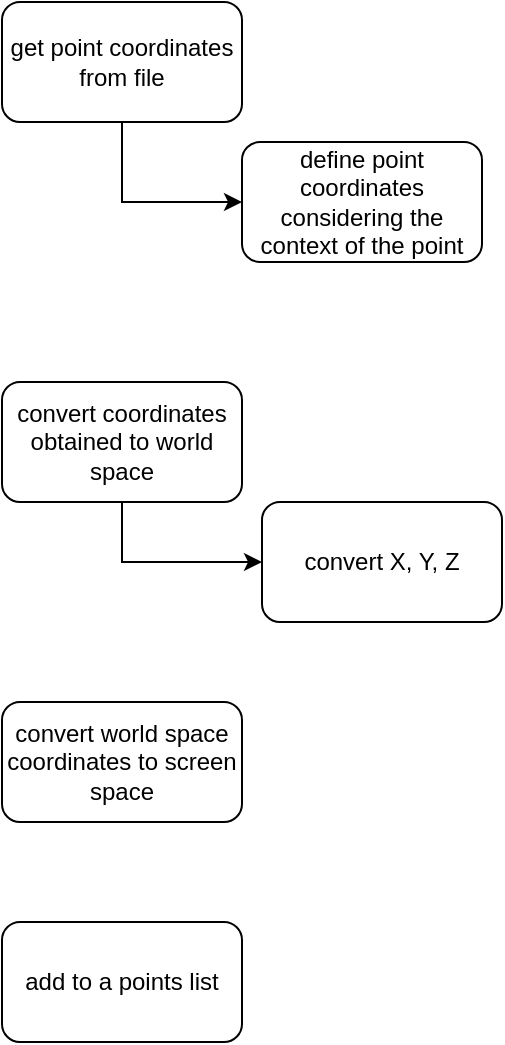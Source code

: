 <mxfile version="24.0.2" type="github" pages="4">
  <diagram name="flow" id="aBuU1QujseAlj-02DdNP">
    <mxGraphModel dx="1045" dy="588" grid="1" gridSize="10" guides="1" tooltips="1" connect="1" arrows="1" fold="1" page="1" pageScale="1" pageWidth="850" pageHeight="1100" math="0" shadow="0">
      <root>
        <mxCell id="0" />
        <mxCell id="1" parent="0" />
        <mxCell id="gJCeAVkKGIPwFDJzqXCP-9" style="edgeStyle=orthogonalEdgeStyle;rounded=0;orthogonalLoop=1;jettySize=auto;html=1;exitX=0.5;exitY=1;exitDx=0;exitDy=0;entryX=0;entryY=0.5;entryDx=0;entryDy=0;" parent="1" source="gJCeAVkKGIPwFDJzqXCP-1" target="gJCeAVkKGIPwFDJzqXCP-8" edge="1">
          <mxGeometry relative="1" as="geometry" />
        </mxCell>
        <mxCell id="gJCeAVkKGIPwFDJzqXCP-1" value="get point coordinates from file" style="rounded=1;whiteSpace=wrap;html=1;" parent="1" vertex="1">
          <mxGeometry x="240" y="130" width="120" height="60" as="geometry" />
        </mxCell>
        <mxCell id="gJCeAVkKGIPwFDJzqXCP-7" style="edgeStyle=orthogonalEdgeStyle;rounded=0;orthogonalLoop=1;jettySize=auto;html=1;exitX=0.5;exitY=1;exitDx=0;exitDy=0;" parent="1" source="gJCeAVkKGIPwFDJzqXCP-2" target="gJCeAVkKGIPwFDJzqXCP-5" edge="1">
          <mxGeometry relative="1" as="geometry" />
        </mxCell>
        <mxCell id="gJCeAVkKGIPwFDJzqXCP-2" value="convert coordinates obtained to world space" style="rounded=1;whiteSpace=wrap;html=1;" parent="1" vertex="1">
          <mxGeometry x="240" y="320" width="120" height="60" as="geometry" />
        </mxCell>
        <mxCell id="gJCeAVkKGIPwFDJzqXCP-3" value="convert world space coordinates to screen space" style="rounded=1;whiteSpace=wrap;html=1;" parent="1" vertex="1">
          <mxGeometry x="240" y="480" width="120" height="60" as="geometry" />
        </mxCell>
        <mxCell id="gJCeAVkKGIPwFDJzqXCP-4" value="add to a points list" style="rounded=1;whiteSpace=wrap;html=1;" parent="1" vertex="1">
          <mxGeometry x="240" y="590" width="120" height="60" as="geometry" />
        </mxCell>
        <mxCell id="gJCeAVkKGIPwFDJzqXCP-5" value="convert X, Y, Z" style="rounded=1;whiteSpace=wrap;html=1;" parent="1" vertex="1">
          <mxGeometry x="370" y="380" width="120" height="60" as="geometry" />
        </mxCell>
        <mxCell id="gJCeAVkKGIPwFDJzqXCP-8" value="define point coordinates considering the context of the point" style="rounded=1;whiteSpace=wrap;html=1;" parent="1" vertex="1">
          <mxGeometry x="360" y="200" width="120" height="60" as="geometry" />
        </mxCell>
      </root>
    </mxGraphModel>
  </diagram>
  <diagram id="mVYhmjhfYFTRFEVsNTue" name="data layer">
    <mxGraphModel dx="1571" dy="1506" grid="1" gridSize="10" guides="1" tooltips="1" connect="1" arrows="1" fold="1" page="1" pageScale="1" pageWidth="850" pageHeight="1100" math="0" shadow="0">
      <root>
        <mxCell id="0" />
        <mxCell id="1" parent="0" />
        <mxCell id="CJ1m6IUT6EpcXBGBDIPN-10" value="&lt;h1&gt;Points list&lt;/h1&gt;" style="text;html=1;strokeColor=none;fillColor=none;spacing=5;spacingTop=-20;whiteSpace=wrap;overflow=hidden;rounded=0;" parent="1" vertex="1">
          <mxGeometry x="-170" y="355" width="140" height="40" as="geometry" />
        </mxCell>
        <mxCell id="CJ1m6IUT6EpcXBGBDIPN-11" value="" style="strokeWidth=2;html=1;shape=mxgraph.flowchart.annotation_1;align=left;pointerEvents=1;" parent="1" vertex="1">
          <mxGeometry x="-40" y="160" width="50" height="470" as="geometry" />
        </mxCell>
        <mxCell id="Igue4oKRpSi7O5_nuHoY-1" value="t_cor" style="swimlane;fontStyle=0;childLayout=stackLayout;horizontal=1;startSize=30;horizontalStack=0;resizeParent=1;resizeParentMax=0;resizeLast=0;collapsible=1;marginBottom=0;whiteSpace=wrap;html=1;" parent="1" vertex="1">
          <mxGeometry x="820" y="-250" width="140" height="150" as="geometry" />
        </mxCell>
        <mxCell id="Igue4oKRpSi7O5_nuHoY-2" value="float x" style="text;strokeColor=none;fillColor=none;align=left;verticalAlign=middle;spacingLeft=4;spacingRight=4;overflow=hidden;points=[[0,0.5],[1,0.5]];portConstraint=eastwest;rotatable=0;whiteSpace=wrap;html=1;" parent="Igue4oKRpSi7O5_nuHoY-1" vertex="1">
          <mxGeometry y="30" width="140" height="30" as="geometry" />
        </mxCell>
        <mxCell id="Igue4oKRpSi7O5_nuHoY-3" value="float y" style="text;strokeColor=none;fillColor=none;align=left;verticalAlign=middle;spacingLeft=4;spacingRight=4;overflow=hidden;points=[[0,0.5],[1,0.5]];portConstraint=eastwest;rotatable=0;whiteSpace=wrap;html=1;" parent="Igue4oKRpSi7O5_nuHoY-1" vertex="1">
          <mxGeometry y="60" width="140" height="30" as="geometry" />
        </mxCell>
        <mxCell id="Igue4oKRpSi7O5_nuHoY-4" value="float z" style="text;strokeColor=none;fillColor=none;align=left;verticalAlign=middle;spacingLeft=4;spacingRight=4;overflow=hidden;points=[[0,0.5],[1,0.5]];portConstraint=eastwest;rotatable=0;whiteSpace=wrap;html=1;" parent="Igue4oKRpSi7O5_nuHoY-1" vertex="1">
          <mxGeometry y="90" width="140" height="30" as="geometry" />
        </mxCell>
        <mxCell id="r3WPWYsjRkOsMnlkao9u-1" value="int id" style="text;strokeColor=none;fillColor=none;align=left;verticalAlign=middle;spacingLeft=4;spacingRight=4;overflow=hidden;points=[[0,0.5],[1,0.5]];portConstraint=eastwest;rotatable=0;whiteSpace=wrap;html=1;" vertex="1" parent="Igue4oKRpSi7O5_nuHoY-1">
          <mxGeometry y="120" width="140" height="30" as="geometry" />
        </mxCell>
        <mxCell id="eB11fWtXM781tJoJPI_v-1" value="t_face" style="swimlane;fontStyle=0;childLayout=stackLayout;horizontal=1;startSize=30;horizontalStack=0;resizeParent=1;resizeParentMax=0;resizeLast=0;collapsible=1;marginBottom=0;whiteSpace=wrap;html=1;" parent="1" vertex="1">
          <mxGeometry x="490" y="-110" width="240" height="170" as="geometry" />
        </mxCell>
        <mxCell id="eB11fWtXM781tJoJPI_v-4" value="The order of the lines is position 0 to 2, use the order in the list to define how to draw the lines.&lt;br&gt;every world_triangle must have just 3 w_coor." style="text;strokeColor=none;fillColor=none;align=left;verticalAlign=middle;spacingLeft=4;spacingRight=4;overflow=hidden;points=[[0,0.5],[1,0.5]];portConstraint=eastwest;rotatable=0;whiteSpace=wrap;html=1;" parent="eB11fWtXM781tJoJPI_v-1" vertex="1">
          <mxGeometry y="30" width="240" height="80" as="geometry" />
        </mxCell>
        <mxCell id="r3WPWYsjRkOsMnlkao9u-2" value="t_cor *points" style="text;strokeColor=none;fillColor=none;align=left;verticalAlign=middle;spacingLeft=4;spacingRight=4;overflow=hidden;points=[[0,0.5],[1,0.5]];portConstraint=eastwest;rotatable=0;whiteSpace=wrap;html=1;" vertex="1" parent="eB11fWtXM781tJoJPI_v-1">
          <mxGeometry y="110" width="240" height="30" as="geometry" />
        </mxCell>
        <mxCell id="eB11fWtXM781tJoJPI_v-2" value="int id" style="text;strokeColor=none;fillColor=none;align=left;verticalAlign=middle;spacingLeft=4;spacingRight=4;overflow=hidden;points=[[0,0.5],[1,0.5]];portConstraint=eastwest;rotatable=0;whiteSpace=wrap;html=1;" parent="eB11fWtXM781tJoJPI_v-1" vertex="1">
          <mxGeometry y="140" width="240" height="30" as="geometry" />
        </mxCell>
        <mxCell id="r3WPWYsjRkOsMnlkao9u-3" value="t_p_data" style="swimlane;fontStyle=0;childLayout=stackLayout;horizontal=1;startSize=30;horizontalStack=0;resizeParent=1;resizeParentMax=0;resizeLast=0;collapsible=1;marginBottom=0;whiteSpace=wrap;html=1;" vertex="1" parent="1">
          <mxGeometry x="490" y="355" width="190" height="210" as="geometry" />
        </mxCell>
        <mxCell id="r3WPWYsjRkOsMnlkao9u-4" value="calculates used to project the models" style="text;strokeColor=none;fillColor=none;align=left;verticalAlign=middle;spacingLeft=4;spacingRight=4;overflow=hidden;points=[[0,0.5],[1,0.5]];portConstraint=eastwest;rotatable=0;whiteSpace=wrap;html=1;" vertex="1" parent="r3WPWYsjRkOsMnlkao9u-3">
          <mxGeometry y="30" width="190" height="30" as="geometry" />
        </mxCell>
        <mxCell id="r3WPWYsjRkOsMnlkao9u-5" value="float f_near" style="text;strokeColor=none;fillColor=none;align=left;verticalAlign=middle;spacingLeft=4;spacingRight=4;overflow=hidden;points=[[0,0.5],[1,0.5]];portConstraint=eastwest;rotatable=0;whiteSpace=wrap;html=1;" vertex="1" parent="r3WPWYsjRkOsMnlkao9u-3">
          <mxGeometry y="60" width="190" height="30" as="geometry" />
        </mxCell>
        <mxCell id="r3WPWYsjRkOsMnlkao9u-6" value="float f_far" style="text;strokeColor=none;fillColor=none;align=left;verticalAlign=middle;spacingLeft=4;spacingRight=4;overflow=hidden;points=[[0,0.5],[1,0.5]];portConstraint=eastwest;rotatable=0;whiteSpace=wrap;html=1;" vertex="1" parent="r3WPWYsjRkOsMnlkao9u-3">
          <mxGeometry y="90" width="190" height="30" as="geometry" />
        </mxCell>
        <mxCell id="r3WPWYsjRkOsMnlkao9u-8" value="float f_fov" style="text;strokeColor=none;fillColor=none;align=left;verticalAlign=middle;spacingLeft=4;spacingRight=4;overflow=hidden;points=[[0,0.5],[1,0.5]];portConstraint=eastwest;rotatable=0;whiteSpace=wrap;html=1;" vertex="1" parent="r3WPWYsjRkOsMnlkao9u-3">
          <mxGeometry y="120" width="190" height="30" as="geometry" />
        </mxCell>
        <mxCell id="r3WPWYsjRkOsMnlkao9u-7" value="float f_asp_rad" style="text;strokeColor=none;fillColor=none;align=left;verticalAlign=middle;spacingLeft=4;spacingRight=4;overflow=hidden;points=[[0,0.5],[1,0.5]];portConstraint=eastwest;rotatable=0;whiteSpace=wrap;html=1;" vertex="1" parent="r3WPWYsjRkOsMnlkao9u-3">
          <mxGeometry y="150" width="190" height="30" as="geometry" />
        </mxCell>
        <mxCell id="r3WPWYsjRkOsMnlkao9u-9" value="float f_fov_rad" style="text;strokeColor=none;fillColor=none;align=left;verticalAlign=middle;spacingLeft=4;spacingRight=4;overflow=hidden;points=[[0,0.5],[1,0.5]];portConstraint=eastwest;rotatable=0;whiteSpace=wrap;html=1;" vertex="1" parent="r3WPWYsjRkOsMnlkao9u-3">
          <mxGeometry y="180" width="190" height="30" as="geometry" />
        </mxCell>
        <mxCell id="r3WPWYsjRkOsMnlkao9u-10" value="t_img" style="swimlane;fontStyle=0;childLayout=stackLayout;horizontal=1;startSize=30;horizontalStack=0;resizeParent=1;resizeParentMax=0;resizeLast=0;collapsible=1;marginBottom=0;whiteSpace=wrap;html=1;" vertex="1" parent="1">
          <mxGeometry x="690" y="120" width="140" height="180" as="geometry" />
        </mxCell>
        <mxCell id="r3WPWYsjRkOsMnlkao9u-11" value="void *img" style="text;strokeColor=none;fillColor=none;align=left;verticalAlign=middle;spacingLeft=4;spacingRight=4;overflow=hidden;points=[[0,0.5],[1,0.5]];portConstraint=eastwest;rotatable=0;whiteSpace=wrap;html=1;" vertex="1" parent="r3WPWYsjRkOsMnlkao9u-10">
          <mxGeometry y="30" width="140" height="30" as="geometry" />
        </mxCell>
        <mxCell id="r3WPWYsjRkOsMnlkao9u-12" value="char *addr" style="text;strokeColor=none;fillColor=none;align=left;verticalAlign=middle;spacingLeft=4;spacingRight=4;overflow=hidden;points=[[0,0.5],[1,0.5]];portConstraint=eastwest;rotatable=0;whiteSpace=wrap;html=1;" vertex="1" parent="r3WPWYsjRkOsMnlkao9u-10">
          <mxGeometry y="60" width="140" height="30" as="geometry" />
        </mxCell>
        <mxCell id="r3WPWYsjRkOsMnlkao9u-13" value="int bpp" style="text;strokeColor=none;fillColor=none;align=left;verticalAlign=middle;spacingLeft=4;spacingRight=4;overflow=hidden;points=[[0,0.5],[1,0.5]];portConstraint=eastwest;rotatable=0;whiteSpace=wrap;html=1;" vertex="1" parent="r3WPWYsjRkOsMnlkao9u-10">
          <mxGeometry y="90" width="140" height="30" as="geometry" />
        </mxCell>
        <mxCell id="r3WPWYsjRkOsMnlkao9u-14" value="int size_line" style="text;strokeColor=none;fillColor=none;align=left;verticalAlign=middle;spacingLeft=4;spacingRight=4;overflow=hidden;points=[[0,0.5],[1,0.5]];portConstraint=eastwest;rotatable=0;whiteSpace=wrap;html=1;" vertex="1" parent="r3WPWYsjRkOsMnlkao9u-10">
          <mxGeometry y="120" width="140" height="30" as="geometry" />
        </mxCell>
        <mxCell id="r3WPWYsjRkOsMnlkao9u-15" value="int endian" style="text;strokeColor=none;fillColor=none;align=left;verticalAlign=middle;spacingLeft=4;spacingRight=4;overflow=hidden;points=[[0,0.5],[1,0.5]];portConstraint=eastwest;rotatable=0;whiteSpace=wrap;html=1;" vertex="1" parent="r3WPWYsjRkOsMnlkao9u-10">
          <mxGeometry y="150" width="140" height="30" as="geometry" />
        </mxCell>
        <mxCell id="r3WPWYsjRkOsMnlkao9u-18" value="t_mlx_data" style="swimlane;fontStyle=0;childLayout=stackLayout;horizontal=1;startSize=30;horizontalStack=0;resizeParent=1;resizeParentMax=0;resizeLast=0;collapsible=1;marginBottom=0;whiteSpace=wrap;html=1;" vertex="1" parent="1">
          <mxGeometry x="490" y="100" width="140" height="120" as="geometry" />
        </mxCell>
        <mxCell id="r3WPWYsjRkOsMnlkao9u-19" value="void *mlx" style="text;strokeColor=none;fillColor=none;align=left;verticalAlign=middle;spacingLeft=4;spacingRight=4;overflow=hidden;points=[[0,0.5],[1,0.5]];portConstraint=eastwest;rotatable=0;whiteSpace=wrap;html=1;" vertex="1" parent="r3WPWYsjRkOsMnlkao9u-18">
          <mxGeometry y="30" width="140" height="30" as="geometry" />
        </mxCell>
        <mxCell id="r3WPWYsjRkOsMnlkao9u-20" value="void *win" style="text;strokeColor=none;fillColor=none;align=left;verticalAlign=middle;spacingLeft=4;spacingRight=4;overflow=hidden;points=[[0,0.5],[1,0.5]];portConstraint=eastwest;rotatable=0;whiteSpace=wrap;html=1;" vertex="1" parent="r3WPWYsjRkOsMnlkao9u-18">
          <mxGeometry y="60" width="140" height="30" as="geometry" />
        </mxCell>
        <mxCell id="r3WPWYsjRkOsMnlkao9u-21" value="t_img *img" style="text;strokeColor=none;fillColor=none;align=left;verticalAlign=middle;spacingLeft=4;spacingRight=4;overflow=hidden;points=[[0,0.5],[1,0.5]];portConstraint=eastwest;rotatable=0;whiteSpace=wrap;html=1;" vertex="1" parent="r3WPWYsjRkOsMnlkao9u-18">
          <mxGeometry y="90" width="140" height="30" as="geometry" />
        </mxCell>
        <mxCell id="r3WPWYsjRkOsMnlkao9u-22" value="t_state" style="swimlane;fontStyle=0;childLayout=stackLayout;horizontal=1;startSize=30;horizontalStack=0;resizeParent=1;resizeParentMax=0;resizeLast=0;collapsible=1;marginBottom=0;whiteSpace=wrap;html=1;" vertex="1" parent="1">
          <mxGeometry x="90" y="315" width="230" height="120" as="geometry" />
        </mxCell>
        <mxCell id="r3WPWYsjRkOsMnlkao9u-23" value="t_mlx_data mlx_data" style="text;strokeColor=none;fillColor=none;align=left;verticalAlign=middle;spacingLeft=4;spacingRight=4;overflow=hidden;points=[[0,0.5],[1,0.5]];portConstraint=eastwest;rotatable=0;whiteSpace=wrap;html=1;" vertex="1" parent="r3WPWYsjRkOsMnlkao9u-22">
          <mxGeometry y="30" width="230" height="30" as="geometry" />
        </mxCell>
        <mxCell id="r3WPWYsjRkOsMnlkao9u-24" value="Item 2" style="text;strokeColor=none;fillColor=none;align=left;verticalAlign=middle;spacingLeft=4;spacingRight=4;overflow=hidden;points=[[0,0.5],[1,0.5]];portConstraint=eastwest;rotatable=0;whiteSpace=wrap;html=1;" vertex="1" parent="r3WPWYsjRkOsMnlkao9u-22">
          <mxGeometry y="60" width="230" height="30" as="geometry" />
        </mxCell>
        <mxCell id="r3WPWYsjRkOsMnlkao9u-25" value="Item 3" style="text;strokeColor=none;fillColor=none;align=left;verticalAlign=middle;spacingLeft=4;spacingRight=4;overflow=hidden;points=[[0,0.5],[1,0.5]];portConstraint=eastwest;rotatable=0;whiteSpace=wrap;html=1;" vertex="1" parent="r3WPWYsjRkOsMnlkao9u-22">
          <mxGeometry y="90" width="230" height="30" as="geometry" />
        </mxCell>
        <mxCell id="r3WPWYsjRkOsMnlkao9u-27" style="edgeStyle=orthogonalEdgeStyle;rounded=0;orthogonalLoop=1;jettySize=auto;html=1;exitX=1;exitY=0.5;exitDx=0;exitDy=0;entryX=0;entryY=0.5;entryDx=0;entryDy=0;" edge="1" parent="1" source="r3WPWYsjRkOsMnlkao9u-20" target="r3WPWYsjRkOsMnlkao9u-10">
          <mxGeometry relative="1" as="geometry" />
        </mxCell>
        <mxCell id="r3WPWYsjRkOsMnlkao9u-29" style="edgeStyle=orthogonalEdgeStyle;rounded=0;orthogonalLoop=1;jettySize=auto;html=1;exitX=1;exitY=0.5;exitDx=0;exitDy=0;entryX=0;entryY=0.5;entryDx=0;entryDy=0;" edge="1" parent="1" source="eB11fWtXM781tJoJPI_v-4" target="Igue4oKRpSi7O5_nuHoY-4">
          <mxGeometry relative="1" as="geometry" />
        </mxCell>
        <mxCell id="r3WPWYsjRkOsMnlkao9u-57" value="m_rot - X" style="shape=table;startSize=30;container=1;collapsible=0;childLayout=tableLayout;fixedRows=1;rowLines=0;fontStyle=0;strokeColor=default;fontSize=16;" vertex="1" parent="1">
          <mxGeometry x="451" y="610" width="180" height="210" as="geometry" />
        </mxCell>
        <mxCell id="r3WPWYsjRkOsMnlkao9u-58" value="" style="shape=tableRow;horizontal=0;startSize=0;swimlaneHead=0;swimlaneBody=0;top=0;left=0;bottom=0;right=0;collapsible=0;dropTarget=0;fillColor=none;points=[[0,0.5],[1,0.5]];portConstraint=eastwest;strokeColor=inherit;fontSize=16;" vertex="1" parent="r3WPWYsjRkOsMnlkao9u-57">
          <mxGeometry y="30" width="180" height="30" as="geometry" />
        </mxCell>
        <mxCell id="r3WPWYsjRkOsMnlkao9u-59" value="0" style="shape=partialRectangle;html=1;whiteSpace=wrap;connectable=0;fillColor=none;top=0;left=0;bottom=0;right=0;overflow=hidden;pointerEvents=1;strokeColor=inherit;fontSize=16;" vertex="1" parent="r3WPWYsjRkOsMnlkao9u-58">
          <mxGeometry width="40" height="30" as="geometry">
            <mxRectangle width="40" height="30" as="alternateBounds" />
          </mxGeometry>
        </mxCell>
        <mxCell id="r3WPWYsjRkOsMnlkao9u-60" value="1" style="shape=partialRectangle;html=1;whiteSpace=wrap;connectable=0;fillColor=none;top=0;left=0;bottom=0;right=0;align=left;spacingLeft=6;overflow=hidden;strokeColor=inherit;fontSize=16;" vertex="1" parent="r3WPWYsjRkOsMnlkao9u-58">
          <mxGeometry x="40" width="140" height="30" as="geometry">
            <mxRectangle width="140" height="30" as="alternateBounds" />
          </mxGeometry>
        </mxCell>
        <mxCell id="r3WPWYsjRkOsMnlkao9u-61" value="" style="shape=tableRow;horizontal=0;startSize=0;swimlaneHead=0;swimlaneBody=0;top=0;left=0;bottom=0;right=0;collapsible=0;dropTarget=0;fillColor=none;points=[[0,0.5],[1,0.5]];portConstraint=eastwest;strokeColor=inherit;fontSize=16;" vertex="1" parent="r3WPWYsjRkOsMnlkao9u-57">
          <mxGeometry y="60" width="180" height="30" as="geometry" />
        </mxCell>
        <mxCell id="r3WPWYsjRkOsMnlkao9u-62" value="5" style="shape=partialRectangle;html=1;whiteSpace=wrap;connectable=0;fillColor=none;top=0;left=0;bottom=0;right=0;overflow=hidden;strokeColor=inherit;fontSize=16;" vertex="1" parent="r3WPWYsjRkOsMnlkao9u-61">
          <mxGeometry width="40" height="30" as="geometry">
            <mxRectangle width="40" height="30" as="alternateBounds" />
          </mxGeometry>
        </mxCell>
        <mxCell id="r3WPWYsjRkOsMnlkao9u-63" value="cosf(x_angle)" style="shape=partialRectangle;html=1;whiteSpace=wrap;connectable=0;fillColor=none;top=0;left=0;bottom=0;right=0;align=left;spacingLeft=6;overflow=hidden;strokeColor=inherit;fontSize=16;" vertex="1" parent="r3WPWYsjRkOsMnlkao9u-61">
          <mxGeometry x="40" width="140" height="30" as="geometry">
            <mxRectangle width="140" height="30" as="alternateBounds" />
          </mxGeometry>
        </mxCell>
        <mxCell id="r3WPWYsjRkOsMnlkao9u-64" value="" style="shape=tableRow;horizontal=0;startSize=0;swimlaneHead=0;swimlaneBody=0;top=0;left=0;bottom=0;right=0;collapsible=0;dropTarget=0;fillColor=none;points=[[0,0.5],[1,0.5]];portConstraint=eastwest;strokeColor=inherit;fontSize=16;" vertex="1" parent="r3WPWYsjRkOsMnlkao9u-57">
          <mxGeometry y="90" width="180" height="30" as="geometry" />
        </mxCell>
        <mxCell id="r3WPWYsjRkOsMnlkao9u-65" value="6" style="shape=partialRectangle;html=1;whiteSpace=wrap;connectable=0;fillColor=none;top=0;left=0;bottom=0;right=0;overflow=hidden;strokeColor=inherit;fontSize=16;" vertex="1" parent="r3WPWYsjRkOsMnlkao9u-64">
          <mxGeometry width="40" height="30" as="geometry">
            <mxRectangle width="40" height="30" as="alternateBounds" />
          </mxGeometry>
        </mxCell>
        <mxCell id="r3WPWYsjRkOsMnlkao9u-66" value="sinf(x_angle)" style="shape=partialRectangle;html=1;whiteSpace=wrap;connectable=0;fillColor=none;top=0;left=0;bottom=0;right=0;align=left;spacingLeft=6;overflow=hidden;strokeColor=inherit;fontSize=16;" vertex="1" parent="r3WPWYsjRkOsMnlkao9u-64">
          <mxGeometry x="40" width="140" height="30" as="geometry">
            <mxRectangle width="140" height="30" as="alternateBounds" />
          </mxGeometry>
        </mxCell>
        <mxCell id="r3WPWYsjRkOsMnlkao9u-70" value="" style="shape=tableRow;horizontal=0;startSize=0;swimlaneHead=0;swimlaneBody=0;top=0;left=0;bottom=0;right=0;collapsible=0;dropTarget=0;fillColor=none;points=[[0,0.5],[1,0.5]];portConstraint=eastwest;strokeColor=inherit;fontSize=16;" vertex="1" parent="r3WPWYsjRkOsMnlkao9u-57">
          <mxGeometry y="120" width="180" height="30" as="geometry" />
        </mxCell>
        <mxCell id="r3WPWYsjRkOsMnlkao9u-71" value="9" style="shape=partialRectangle;html=1;whiteSpace=wrap;connectable=0;fillColor=none;top=0;left=0;bottom=0;right=0;overflow=hidden;strokeColor=inherit;fontSize=16;" vertex="1" parent="r3WPWYsjRkOsMnlkao9u-70">
          <mxGeometry width="40" height="30" as="geometry">
            <mxRectangle width="40" height="30" as="alternateBounds" />
          </mxGeometry>
        </mxCell>
        <mxCell id="r3WPWYsjRkOsMnlkao9u-72" value="-sinf(x_angle)" style="shape=partialRectangle;html=1;whiteSpace=wrap;connectable=0;fillColor=none;top=0;left=0;bottom=0;right=0;align=left;spacingLeft=6;overflow=hidden;strokeColor=inherit;fontSize=16;" vertex="1" parent="r3WPWYsjRkOsMnlkao9u-70">
          <mxGeometry x="40" width="140" height="30" as="geometry">
            <mxRectangle width="140" height="30" as="alternateBounds" />
          </mxGeometry>
        </mxCell>
        <mxCell id="r3WPWYsjRkOsMnlkao9u-73" value="" style="shape=tableRow;horizontal=0;startSize=0;swimlaneHead=0;swimlaneBody=0;top=0;left=0;bottom=0;right=0;collapsible=0;dropTarget=0;fillColor=none;points=[[0,0.5],[1,0.5]];portConstraint=eastwest;strokeColor=inherit;fontSize=16;" vertex="1" parent="r3WPWYsjRkOsMnlkao9u-57">
          <mxGeometry y="150" width="180" height="30" as="geometry" />
        </mxCell>
        <mxCell id="r3WPWYsjRkOsMnlkao9u-74" value="10" style="shape=partialRectangle;html=1;whiteSpace=wrap;connectable=0;fillColor=none;top=0;left=0;bottom=0;right=0;overflow=hidden;strokeColor=inherit;fontSize=16;" vertex="1" parent="r3WPWYsjRkOsMnlkao9u-73">
          <mxGeometry width="40" height="30" as="geometry">
            <mxRectangle width="40" height="30" as="alternateBounds" />
          </mxGeometry>
        </mxCell>
        <mxCell id="r3WPWYsjRkOsMnlkao9u-75" value="cosf(x_angle)" style="shape=partialRectangle;html=1;whiteSpace=wrap;connectable=0;fillColor=none;top=0;left=0;bottom=0;right=0;align=left;spacingLeft=6;overflow=hidden;strokeColor=inherit;fontSize=16;" vertex="1" parent="r3WPWYsjRkOsMnlkao9u-73">
          <mxGeometry x="40" width="140" height="30" as="geometry">
            <mxRectangle width="140" height="30" as="alternateBounds" />
          </mxGeometry>
        </mxCell>
        <mxCell id="r3WPWYsjRkOsMnlkao9u-76" value="" style="shape=tableRow;horizontal=0;startSize=0;swimlaneHead=0;swimlaneBody=0;top=0;left=0;bottom=0;right=0;collapsible=0;dropTarget=0;fillColor=none;points=[[0,0.5],[1,0.5]];portConstraint=eastwest;strokeColor=inherit;fontSize=16;" vertex="1" parent="r3WPWYsjRkOsMnlkao9u-57">
          <mxGeometry y="180" width="180" height="30" as="geometry" />
        </mxCell>
        <mxCell id="r3WPWYsjRkOsMnlkao9u-77" value="15" style="shape=partialRectangle;html=1;whiteSpace=wrap;connectable=0;fillColor=none;top=0;left=0;bottom=0;right=0;overflow=hidden;strokeColor=inherit;fontSize=16;" vertex="1" parent="r3WPWYsjRkOsMnlkao9u-76">
          <mxGeometry width="40" height="30" as="geometry">
            <mxRectangle width="40" height="30" as="alternateBounds" />
          </mxGeometry>
        </mxCell>
        <mxCell id="r3WPWYsjRkOsMnlkao9u-78" value="1.0" style="shape=partialRectangle;html=1;whiteSpace=wrap;connectable=0;fillColor=none;top=0;left=0;bottom=0;right=0;align=left;spacingLeft=6;overflow=hidden;strokeColor=inherit;fontSize=16;" vertex="1" parent="r3WPWYsjRkOsMnlkao9u-76">
          <mxGeometry x="40" width="140" height="30" as="geometry">
            <mxRectangle width="140" height="30" as="alternateBounds" />
          </mxGeometry>
        </mxCell>
        <mxCell id="r3WPWYsjRkOsMnlkao9u-79" value="m_rot - Y" style="shape=table;startSize=30;container=1;collapsible=0;childLayout=tableLayout;fixedRows=1;rowLines=0;fontStyle=0;strokeColor=default;fontSize=16;" vertex="1" parent="1">
          <mxGeometry x="650" y="610" width="180" height="210" as="geometry" />
        </mxCell>
        <mxCell id="r3WPWYsjRkOsMnlkao9u-80" value="" style="shape=tableRow;horizontal=0;startSize=0;swimlaneHead=0;swimlaneBody=0;top=0;left=0;bottom=0;right=0;collapsible=0;dropTarget=0;fillColor=none;points=[[0,0.5],[1,0.5]];portConstraint=eastwest;strokeColor=inherit;fontSize=16;" vertex="1" parent="r3WPWYsjRkOsMnlkao9u-79">
          <mxGeometry y="30" width="180" height="30" as="geometry" />
        </mxCell>
        <mxCell id="r3WPWYsjRkOsMnlkao9u-81" value="0" style="shape=partialRectangle;html=1;whiteSpace=wrap;connectable=0;fillColor=none;top=0;left=0;bottom=0;right=0;overflow=hidden;pointerEvents=1;strokeColor=inherit;fontSize=16;" vertex="1" parent="r3WPWYsjRkOsMnlkao9u-80">
          <mxGeometry width="40" height="30" as="geometry">
            <mxRectangle width="40" height="30" as="alternateBounds" />
          </mxGeometry>
        </mxCell>
        <mxCell id="r3WPWYsjRkOsMnlkao9u-82" value="cos(y_angle)" style="shape=partialRectangle;html=1;whiteSpace=wrap;connectable=0;fillColor=none;top=0;left=0;bottom=0;right=0;align=left;spacingLeft=6;overflow=hidden;strokeColor=inherit;fontSize=16;" vertex="1" parent="r3WPWYsjRkOsMnlkao9u-80">
          <mxGeometry x="40" width="140" height="30" as="geometry">
            <mxRectangle width="140" height="30" as="alternateBounds" />
          </mxGeometry>
        </mxCell>
        <mxCell id="r3WPWYsjRkOsMnlkao9u-83" value="" style="shape=tableRow;horizontal=0;startSize=0;swimlaneHead=0;swimlaneBody=0;top=0;left=0;bottom=0;right=0;collapsible=0;dropTarget=0;fillColor=none;points=[[0,0.5],[1,0.5]];portConstraint=eastwest;strokeColor=inherit;fontSize=16;" vertex="1" parent="r3WPWYsjRkOsMnlkao9u-79">
          <mxGeometry y="60" width="180" height="30" as="geometry" />
        </mxCell>
        <mxCell id="r3WPWYsjRkOsMnlkao9u-84" value="2" style="shape=partialRectangle;html=1;whiteSpace=wrap;connectable=0;fillColor=none;top=0;left=0;bottom=0;right=0;overflow=hidden;strokeColor=inherit;fontSize=16;" vertex="1" parent="r3WPWYsjRkOsMnlkao9u-83">
          <mxGeometry width="40" height="30" as="geometry">
            <mxRectangle width="40" height="30" as="alternateBounds" />
          </mxGeometry>
        </mxCell>
        <mxCell id="r3WPWYsjRkOsMnlkao9u-85" value="-sin(y_angle)" style="shape=partialRectangle;html=1;whiteSpace=wrap;connectable=0;fillColor=none;top=0;left=0;bottom=0;right=0;align=left;spacingLeft=6;overflow=hidden;strokeColor=inherit;fontSize=16;" vertex="1" parent="r3WPWYsjRkOsMnlkao9u-83">
          <mxGeometry x="40" width="140" height="30" as="geometry">
            <mxRectangle width="140" height="30" as="alternateBounds" />
          </mxGeometry>
        </mxCell>
        <mxCell id="r3WPWYsjRkOsMnlkao9u-86" value="" style="shape=tableRow;horizontal=0;startSize=0;swimlaneHead=0;swimlaneBody=0;top=0;left=0;bottom=0;right=0;collapsible=0;dropTarget=0;fillColor=none;points=[[0,0.5],[1,0.5]];portConstraint=eastwest;strokeColor=inherit;fontSize=16;" vertex="1" parent="r3WPWYsjRkOsMnlkao9u-79">
          <mxGeometry y="90" width="180" height="30" as="geometry" />
        </mxCell>
        <mxCell id="r3WPWYsjRkOsMnlkao9u-87" value="5" style="shape=partialRectangle;html=1;whiteSpace=wrap;connectable=0;fillColor=none;top=0;left=0;bottom=0;right=0;overflow=hidden;strokeColor=inherit;fontSize=16;" vertex="1" parent="r3WPWYsjRkOsMnlkao9u-86">
          <mxGeometry width="40" height="30" as="geometry">
            <mxRectangle width="40" height="30" as="alternateBounds" />
          </mxGeometry>
        </mxCell>
        <mxCell id="r3WPWYsjRkOsMnlkao9u-88" value="1.0" style="shape=partialRectangle;html=1;whiteSpace=wrap;connectable=0;fillColor=none;top=0;left=0;bottom=0;right=0;align=left;spacingLeft=6;overflow=hidden;strokeColor=inherit;fontSize=16;" vertex="1" parent="r3WPWYsjRkOsMnlkao9u-86">
          <mxGeometry x="40" width="140" height="30" as="geometry">
            <mxRectangle width="140" height="30" as="alternateBounds" />
          </mxGeometry>
        </mxCell>
        <mxCell id="r3WPWYsjRkOsMnlkao9u-89" value="" style="shape=tableRow;horizontal=0;startSize=0;swimlaneHead=0;swimlaneBody=0;top=0;left=0;bottom=0;right=0;collapsible=0;dropTarget=0;fillColor=none;points=[[0,0.5],[1,0.5]];portConstraint=eastwest;strokeColor=inherit;fontSize=16;" vertex="1" parent="r3WPWYsjRkOsMnlkao9u-79">
          <mxGeometry y="120" width="180" height="30" as="geometry" />
        </mxCell>
        <mxCell id="r3WPWYsjRkOsMnlkao9u-90" value="8" style="shape=partialRectangle;html=1;whiteSpace=wrap;connectable=0;fillColor=none;top=0;left=0;bottom=0;right=0;overflow=hidden;strokeColor=inherit;fontSize=16;" vertex="1" parent="r3WPWYsjRkOsMnlkao9u-89">
          <mxGeometry width="40" height="30" as="geometry">
            <mxRectangle width="40" height="30" as="alternateBounds" />
          </mxGeometry>
        </mxCell>
        <mxCell id="r3WPWYsjRkOsMnlkao9u-91" value="sinf(y_angle)" style="shape=partialRectangle;html=1;whiteSpace=wrap;connectable=0;fillColor=none;top=0;left=0;bottom=0;right=0;align=left;spacingLeft=6;overflow=hidden;strokeColor=inherit;fontSize=16;" vertex="1" parent="r3WPWYsjRkOsMnlkao9u-89">
          <mxGeometry x="40" width="140" height="30" as="geometry">
            <mxRectangle width="140" height="30" as="alternateBounds" />
          </mxGeometry>
        </mxCell>
        <mxCell id="r3WPWYsjRkOsMnlkao9u-92" value="" style="shape=tableRow;horizontal=0;startSize=0;swimlaneHead=0;swimlaneBody=0;top=0;left=0;bottom=0;right=0;collapsible=0;dropTarget=0;fillColor=none;points=[[0,0.5],[1,0.5]];portConstraint=eastwest;strokeColor=inherit;fontSize=16;" vertex="1" parent="r3WPWYsjRkOsMnlkao9u-79">
          <mxGeometry y="150" width="180" height="30" as="geometry" />
        </mxCell>
        <mxCell id="r3WPWYsjRkOsMnlkao9u-93" value="10" style="shape=partialRectangle;html=1;whiteSpace=wrap;connectable=0;fillColor=none;top=0;left=0;bottom=0;right=0;overflow=hidden;strokeColor=inherit;fontSize=16;" vertex="1" parent="r3WPWYsjRkOsMnlkao9u-92">
          <mxGeometry width="40" height="30" as="geometry">
            <mxRectangle width="40" height="30" as="alternateBounds" />
          </mxGeometry>
        </mxCell>
        <mxCell id="r3WPWYsjRkOsMnlkao9u-94" value="cosf(y_angle)" style="shape=partialRectangle;html=1;whiteSpace=wrap;connectable=0;fillColor=none;top=0;left=0;bottom=0;right=0;align=left;spacingLeft=6;overflow=hidden;strokeColor=inherit;fontSize=16;" vertex="1" parent="r3WPWYsjRkOsMnlkao9u-92">
          <mxGeometry x="40" width="140" height="30" as="geometry">
            <mxRectangle width="140" height="30" as="alternateBounds" />
          </mxGeometry>
        </mxCell>
        <mxCell id="r3WPWYsjRkOsMnlkao9u-95" value="" style="shape=tableRow;horizontal=0;startSize=0;swimlaneHead=0;swimlaneBody=0;top=0;left=0;bottom=0;right=0;collapsible=0;dropTarget=0;fillColor=none;points=[[0,0.5],[1,0.5]];portConstraint=eastwest;strokeColor=inherit;fontSize=16;" vertex="1" parent="r3WPWYsjRkOsMnlkao9u-79">
          <mxGeometry y="180" width="180" height="30" as="geometry" />
        </mxCell>
        <mxCell id="r3WPWYsjRkOsMnlkao9u-96" value="15" style="shape=partialRectangle;html=1;whiteSpace=wrap;connectable=0;fillColor=none;top=0;left=0;bottom=0;right=0;overflow=hidden;strokeColor=inherit;fontSize=16;" vertex="1" parent="r3WPWYsjRkOsMnlkao9u-95">
          <mxGeometry width="40" height="30" as="geometry">
            <mxRectangle width="40" height="30" as="alternateBounds" />
          </mxGeometry>
        </mxCell>
        <mxCell id="r3WPWYsjRkOsMnlkao9u-97" value="1.0" style="shape=partialRectangle;html=1;whiteSpace=wrap;connectable=0;fillColor=none;top=0;left=0;bottom=0;right=0;align=left;spacingLeft=6;overflow=hidden;strokeColor=inherit;fontSize=16;" vertex="1" parent="r3WPWYsjRkOsMnlkao9u-95">
          <mxGeometry x="40" width="140" height="30" as="geometry">
            <mxRectangle width="140" height="30" as="alternateBounds" />
          </mxGeometry>
        </mxCell>
        <mxCell id="r3WPWYsjRkOsMnlkao9u-98" value="m_rot - Z" style="shape=table;startSize=30;container=1;collapsible=0;childLayout=tableLayout;fixedRows=1;rowLines=0;fontStyle=0;strokeColor=default;fontSize=16;" vertex="1" parent="1">
          <mxGeometry x="850" y="610" width="180" height="210" as="geometry" />
        </mxCell>
        <mxCell id="r3WPWYsjRkOsMnlkao9u-99" value="" style="shape=tableRow;horizontal=0;startSize=0;swimlaneHead=0;swimlaneBody=0;top=0;left=0;bottom=0;right=0;collapsible=0;dropTarget=0;fillColor=none;points=[[0,0.5],[1,0.5]];portConstraint=eastwest;strokeColor=inherit;fontSize=16;" vertex="1" parent="r3WPWYsjRkOsMnlkao9u-98">
          <mxGeometry y="30" width="180" height="30" as="geometry" />
        </mxCell>
        <mxCell id="r3WPWYsjRkOsMnlkao9u-100" value="0" style="shape=partialRectangle;html=1;whiteSpace=wrap;connectable=0;fillColor=none;top=0;left=0;bottom=0;right=0;overflow=hidden;pointerEvents=1;strokeColor=inherit;fontSize=16;" vertex="1" parent="r3WPWYsjRkOsMnlkao9u-99">
          <mxGeometry width="40" height="30" as="geometry">
            <mxRectangle width="40" height="30" as="alternateBounds" />
          </mxGeometry>
        </mxCell>
        <mxCell id="r3WPWYsjRkOsMnlkao9u-101" value="cos(z_angle)" style="shape=partialRectangle;html=1;whiteSpace=wrap;connectable=0;fillColor=none;top=0;left=0;bottom=0;right=0;align=left;spacingLeft=6;overflow=hidden;strokeColor=inherit;fontSize=16;" vertex="1" parent="r3WPWYsjRkOsMnlkao9u-99">
          <mxGeometry x="40" width="140" height="30" as="geometry">
            <mxRectangle width="140" height="30" as="alternateBounds" />
          </mxGeometry>
        </mxCell>
        <mxCell id="r3WPWYsjRkOsMnlkao9u-102" value="" style="shape=tableRow;horizontal=0;startSize=0;swimlaneHead=0;swimlaneBody=0;top=0;left=0;bottom=0;right=0;collapsible=0;dropTarget=0;fillColor=none;points=[[0,0.5],[1,0.5]];portConstraint=eastwest;strokeColor=inherit;fontSize=16;" vertex="1" parent="r3WPWYsjRkOsMnlkao9u-98">
          <mxGeometry y="60" width="180" height="30" as="geometry" />
        </mxCell>
        <mxCell id="r3WPWYsjRkOsMnlkao9u-103" value="1" style="shape=partialRectangle;html=1;whiteSpace=wrap;connectable=0;fillColor=none;top=0;left=0;bottom=0;right=0;overflow=hidden;strokeColor=inherit;fontSize=16;" vertex="1" parent="r3WPWYsjRkOsMnlkao9u-102">
          <mxGeometry width="40" height="30" as="geometry">
            <mxRectangle width="40" height="30" as="alternateBounds" />
          </mxGeometry>
        </mxCell>
        <mxCell id="r3WPWYsjRkOsMnlkao9u-104" value="sinf(z_angle)" style="shape=partialRectangle;html=1;whiteSpace=wrap;connectable=0;fillColor=none;top=0;left=0;bottom=0;right=0;align=left;spacingLeft=6;overflow=hidden;strokeColor=inherit;fontSize=16;" vertex="1" parent="r3WPWYsjRkOsMnlkao9u-102">
          <mxGeometry x="40" width="140" height="30" as="geometry">
            <mxRectangle width="140" height="30" as="alternateBounds" />
          </mxGeometry>
        </mxCell>
        <mxCell id="r3WPWYsjRkOsMnlkao9u-105" value="" style="shape=tableRow;horizontal=0;startSize=0;swimlaneHead=0;swimlaneBody=0;top=0;left=0;bottom=0;right=0;collapsible=0;dropTarget=0;fillColor=none;points=[[0,0.5],[1,0.5]];portConstraint=eastwest;strokeColor=inherit;fontSize=16;" vertex="1" parent="r3WPWYsjRkOsMnlkao9u-98">
          <mxGeometry y="90" width="180" height="30" as="geometry" />
        </mxCell>
        <mxCell id="r3WPWYsjRkOsMnlkao9u-106" value="4" style="shape=partialRectangle;html=1;whiteSpace=wrap;connectable=0;fillColor=none;top=0;left=0;bottom=0;right=0;overflow=hidden;strokeColor=inherit;fontSize=16;" vertex="1" parent="r3WPWYsjRkOsMnlkao9u-105">
          <mxGeometry width="40" height="30" as="geometry">
            <mxRectangle width="40" height="30" as="alternateBounds" />
          </mxGeometry>
        </mxCell>
        <mxCell id="r3WPWYsjRkOsMnlkao9u-107" value="-sinf(z_angle)" style="shape=partialRectangle;html=1;whiteSpace=wrap;connectable=0;fillColor=none;top=0;left=0;bottom=0;right=0;align=left;spacingLeft=6;overflow=hidden;strokeColor=inherit;fontSize=16;" vertex="1" parent="r3WPWYsjRkOsMnlkao9u-105">
          <mxGeometry x="40" width="140" height="30" as="geometry">
            <mxRectangle width="140" height="30" as="alternateBounds" />
          </mxGeometry>
        </mxCell>
        <mxCell id="r3WPWYsjRkOsMnlkao9u-108" value="" style="shape=tableRow;horizontal=0;startSize=0;swimlaneHead=0;swimlaneBody=0;top=0;left=0;bottom=0;right=0;collapsible=0;dropTarget=0;fillColor=none;points=[[0,0.5],[1,0.5]];portConstraint=eastwest;strokeColor=inherit;fontSize=16;" vertex="1" parent="r3WPWYsjRkOsMnlkao9u-98">
          <mxGeometry y="120" width="180" height="30" as="geometry" />
        </mxCell>
        <mxCell id="r3WPWYsjRkOsMnlkao9u-109" value="5" style="shape=partialRectangle;html=1;whiteSpace=wrap;connectable=0;fillColor=none;top=0;left=0;bottom=0;right=0;overflow=hidden;strokeColor=inherit;fontSize=16;" vertex="1" parent="r3WPWYsjRkOsMnlkao9u-108">
          <mxGeometry width="40" height="30" as="geometry">
            <mxRectangle width="40" height="30" as="alternateBounds" />
          </mxGeometry>
        </mxCell>
        <mxCell id="r3WPWYsjRkOsMnlkao9u-110" value="cosf(z_angle)" style="shape=partialRectangle;html=1;whiteSpace=wrap;connectable=0;fillColor=none;top=0;left=0;bottom=0;right=0;align=left;spacingLeft=6;overflow=hidden;strokeColor=inherit;fontSize=16;" vertex="1" parent="r3WPWYsjRkOsMnlkao9u-108">
          <mxGeometry x="40" width="140" height="30" as="geometry">
            <mxRectangle width="140" height="30" as="alternateBounds" />
          </mxGeometry>
        </mxCell>
        <mxCell id="r3WPWYsjRkOsMnlkao9u-111" value="" style="shape=tableRow;horizontal=0;startSize=0;swimlaneHead=0;swimlaneBody=0;top=0;left=0;bottom=0;right=0;collapsible=0;dropTarget=0;fillColor=none;points=[[0,0.5],[1,0.5]];portConstraint=eastwest;strokeColor=inherit;fontSize=16;" vertex="1" parent="r3WPWYsjRkOsMnlkao9u-98">
          <mxGeometry y="150" width="180" height="30" as="geometry" />
        </mxCell>
        <mxCell id="r3WPWYsjRkOsMnlkao9u-112" value="10" style="shape=partialRectangle;html=1;whiteSpace=wrap;connectable=0;fillColor=none;top=0;left=0;bottom=0;right=0;overflow=hidden;strokeColor=inherit;fontSize=16;" vertex="1" parent="r3WPWYsjRkOsMnlkao9u-111">
          <mxGeometry width="40" height="30" as="geometry">
            <mxRectangle width="40" height="30" as="alternateBounds" />
          </mxGeometry>
        </mxCell>
        <mxCell id="r3WPWYsjRkOsMnlkao9u-113" value="1.0" style="shape=partialRectangle;html=1;whiteSpace=wrap;connectable=0;fillColor=none;top=0;left=0;bottom=0;right=0;align=left;spacingLeft=6;overflow=hidden;strokeColor=inherit;fontSize=16;" vertex="1" parent="r3WPWYsjRkOsMnlkao9u-111">
          <mxGeometry x="40" width="140" height="30" as="geometry">
            <mxRectangle width="140" height="30" as="alternateBounds" />
          </mxGeometry>
        </mxCell>
        <mxCell id="r3WPWYsjRkOsMnlkao9u-114" value="" style="shape=tableRow;horizontal=0;startSize=0;swimlaneHead=0;swimlaneBody=0;top=0;left=0;bottom=0;right=0;collapsible=0;dropTarget=0;fillColor=none;points=[[0,0.5],[1,0.5]];portConstraint=eastwest;strokeColor=inherit;fontSize=16;" vertex="1" parent="r3WPWYsjRkOsMnlkao9u-98">
          <mxGeometry y="180" width="180" height="30" as="geometry" />
        </mxCell>
        <mxCell id="r3WPWYsjRkOsMnlkao9u-115" value="15" style="shape=partialRectangle;html=1;whiteSpace=wrap;connectable=0;fillColor=none;top=0;left=0;bottom=0;right=0;overflow=hidden;strokeColor=inherit;fontSize=16;" vertex="1" parent="r3WPWYsjRkOsMnlkao9u-114">
          <mxGeometry width="40" height="30" as="geometry">
            <mxRectangle width="40" height="30" as="alternateBounds" />
          </mxGeometry>
        </mxCell>
        <mxCell id="r3WPWYsjRkOsMnlkao9u-116" value="1.0" style="shape=partialRectangle;html=1;whiteSpace=wrap;connectable=0;fillColor=none;top=0;left=0;bottom=0;right=0;align=left;spacingLeft=6;overflow=hidden;strokeColor=inherit;fontSize=16;" vertex="1" parent="r3WPWYsjRkOsMnlkao9u-114">
          <mxGeometry x="40" width="140" height="30" as="geometry">
            <mxRectangle width="140" height="30" as="alternateBounds" />
          </mxGeometry>
        </mxCell>
      </root>
    </mxGraphModel>
  </diagram>
  <diagram id="RIVBxEoXH4w1-5JPoeqC" name="classes">
    <mxGraphModel dx="2079" dy="1792" grid="1" gridSize="10" guides="1" tooltips="1" connect="1" arrows="1" fold="1" page="1" pageScale="1" pageWidth="850" pageHeight="1100" math="0" shadow="0">
      <root>
        <mxCell id="0" />
        <mxCell id="1" parent="0" />
        <mxCell id="k-Dwr3gzygWljtW4slVt-1" value="models_manager.c" style="swimlane;fontStyle=1;align=center;verticalAlign=top;childLayout=stackLayout;horizontal=1;startSize=26;horizontalStack=0;resizeParent=1;resizeParentMax=0;resizeLast=0;collapsible=1;marginBottom=0;whiteSpace=wrap;html=1;" parent="1" vertex="1">
          <mxGeometry x="240" y="450" width="160" height="86" as="geometry" />
        </mxCell>
        <mxCell id="k-Dwr3gzygWljtW4slVt-3" value="" style="line;strokeWidth=1;fillColor=none;align=left;verticalAlign=middle;spacingTop=-1;spacingLeft=3;spacingRight=3;rotatable=0;labelPosition=right;points=[];portConstraint=eastwest;strokeColor=inherit;" parent="k-Dwr3gzygWljtW4slVt-1" vertex="1">
          <mxGeometry y="26" width="160" height="8" as="geometry" />
        </mxCell>
        <mxCell id="k-Dwr3gzygWljtW4slVt-4" value="Create the list of points." style="text;strokeColor=none;fillColor=none;align=left;verticalAlign=top;spacingLeft=4;spacingRight=4;overflow=hidden;rotatable=0;points=[[0,0.5],[1,0.5]];portConstraint=eastwest;whiteSpace=wrap;html=1;" parent="k-Dwr3gzygWljtW4slVt-1" vertex="1">
          <mxGeometry y="34" width="160" height="26" as="geometry" />
        </mxCell>
        <mxCell id="k-Dwr3gzygWljtW4slVt-5" value="+ method(type): type" style="text;strokeColor=none;fillColor=none;align=left;verticalAlign=top;spacingLeft=4;spacingRight=4;overflow=hidden;rotatable=0;points=[[0,0.5],[1,0.5]];portConstraint=eastwest;whiteSpace=wrap;html=1;" parent="k-Dwr3gzygWljtW4slVt-1" vertex="1">
          <mxGeometry y="60" width="160" height="26" as="geometry" />
        </mxCell>
        <mxCell id="k-Dwr3gzygWljtW4slVt-6" value="frame_builder.c" style="swimlane;fontStyle=1;align=center;verticalAlign=top;childLayout=stackLayout;horizontal=1;startSize=26;horizontalStack=0;resizeParent=1;resizeParentMax=0;resizeLast=0;collapsible=1;marginBottom=0;whiteSpace=wrap;html=1;" parent="1" vertex="1">
          <mxGeometry x="240" y="120" width="160" height="106" as="geometry" />
        </mxCell>
        <mxCell id="k-Dwr3gzygWljtW4slVt-7" value="" style="line;strokeWidth=1;fillColor=none;align=left;verticalAlign=middle;spacingTop=-1;spacingLeft=3;spacingRight=3;rotatable=0;labelPosition=right;points=[];portConstraint=eastwest;strokeColor=inherit;" parent="k-Dwr3gzygWljtW4slVt-6" vertex="1">
          <mxGeometry y="26" width="160" height="8" as="geometry" />
        </mxCell>
        <mxCell id="k-Dwr3gzygWljtW4slVt-8" value="Build the frame using the list of points." style="text;strokeColor=none;fillColor=none;align=left;verticalAlign=top;spacingLeft=4;spacingRight=4;overflow=hidden;rotatable=0;points=[[0,0.5],[1,0.5]];portConstraint=eastwest;whiteSpace=wrap;html=1;" parent="k-Dwr3gzygWljtW4slVt-6" vertex="1">
          <mxGeometry y="34" width="160" height="46" as="geometry" />
        </mxCell>
        <mxCell id="k-Dwr3gzygWljtW4slVt-9" value="+ method(type): type" style="text;strokeColor=none;fillColor=none;align=left;verticalAlign=top;spacingLeft=4;spacingRight=4;overflow=hidden;rotatable=0;points=[[0,0.5],[1,0.5]];portConstraint=eastwest;whiteSpace=wrap;html=1;" parent="k-Dwr3gzygWljtW4slVt-6" vertex="1">
          <mxGeometry y="80" width="160" height="26" as="geometry" />
        </mxCell>
        <mxCell id="k-Dwr3gzygWljtW4slVt-10" value="fdf.c" style="swimlane;fontStyle=1;align=center;verticalAlign=top;childLayout=stackLayout;horizontal=1;startSize=26;horizontalStack=0;resizeParent=1;resizeParentMax=0;resizeLast=0;collapsible=1;marginBottom=0;whiteSpace=wrap;html=1;" parent="1" vertex="1">
          <mxGeometry x="-140" y="75" width="210" height="196" as="geometry" />
        </mxCell>
        <mxCell id="k-Dwr3gzygWljtW4slVt-11" value="" style="line;strokeWidth=1;fillColor=none;align=left;verticalAlign=middle;spacingTop=-1;spacingLeft=3;spacingRight=3;rotatable=0;labelPosition=right;points=[];portConstraint=eastwest;strokeColor=inherit;" parent="k-Dwr3gzygWljtW4slVt-10" vertex="1">
          <mxGeometry y="26" width="210" height="8" as="geometry" />
        </mxCell>
        <mxCell id="k-Dwr3gzygWljtW4slVt-12" value="Start the execution of the program.&lt;br&gt;&lt;br&gt;&amp;nbsp;- Initialize window&lt;br&gt;&lt;span style=&quot;white-space: pre;&quot;&gt;&#x9;&lt;/span&gt;- Initialize window configs&lt;br&gt;&lt;span style=&quot;white-space: pre;&quot;&gt;&#x9;&lt;/span&gt;- Set events -&amp;gt; hooks&lt;br&gt;- Build and set frame&lt;br&gt;- Run loop&lt;br&gt;- Clean memory" style="text;strokeColor=none;fillColor=none;align=left;verticalAlign=top;spacingLeft=4;spacingRight=4;overflow=hidden;rotatable=0;points=[[0,0.5],[1,0.5]];portConstraint=eastwest;whiteSpace=wrap;html=1;" parent="k-Dwr3gzygWljtW4slVt-10" vertex="1">
          <mxGeometry y="34" width="210" height="136" as="geometry" />
        </mxCell>
        <mxCell id="k-Dwr3gzygWljtW4slVt-13" value="+ method(type): type" style="text;strokeColor=none;fillColor=none;align=left;verticalAlign=top;spacingLeft=4;spacingRight=4;overflow=hidden;rotatable=0;points=[[0,0.5],[1,0.5]];portConstraint=eastwest;whiteSpace=wrap;html=1;" parent="k-Dwr3gzygWljtW4slVt-10" vertex="1">
          <mxGeometry y="170" width="210" height="26" as="geometry" />
        </mxCell>
        <mxCell id="iyW4xrd2CfbeKw3dvq5Z-1" value="fdf_format_loader.c" style="swimlane;fontStyle=1;align=center;verticalAlign=top;childLayout=stackLayout;horizontal=1;startSize=26;horizontalStack=0;resizeParent=1;resizeParentMax=0;resizeLast=0;collapsible=1;marginBottom=0;whiteSpace=wrap;html=1;" parent="1" vertex="1">
          <mxGeometry x="480" y="520" width="160" height="106" as="geometry" />
        </mxCell>
        <mxCell id="iyW4xrd2CfbeKw3dvq5Z-2" value="" style="line;strokeWidth=1;fillColor=none;align=left;verticalAlign=middle;spacingTop=-1;spacingLeft=3;spacingRight=3;rotatable=0;labelPosition=right;points=[];portConstraint=eastwest;strokeColor=inherit;" parent="iyW4xrd2CfbeKw3dvq5Z-1" vertex="1">
          <mxGeometry y="26" width="160" height="8" as="geometry" />
        </mxCell>
        <mxCell id="iyW4xrd2CfbeKw3dvq5Z-3" value="Load all data from a .fdf file and storage it in a list." style="text;strokeColor=none;fillColor=none;align=left;verticalAlign=top;spacingLeft=4;spacingRight=4;overflow=hidden;rotatable=0;points=[[0,0.5],[1,0.5]];portConstraint=eastwest;whiteSpace=wrap;html=1;" parent="iyW4xrd2CfbeKw3dvq5Z-1" vertex="1">
          <mxGeometry y="34" width="160" height="46" as="geometry" />
        </mxCell>
        <mxCell id="iyW4xrd2CfbeKw3dvq5Z-4" value="+ method(type): type" style="text;strokeColor=none;fillColor=none;align=left;verticalAlign=top;spacingLeft=4;spacingRight=4;overflow=hidden;rotatable=0;points=[[0,0.5],[1,0.5]];portConstraint=eastwest;whiteSpace=wrap;html=1;" parent="iyW4xrd2CfbeKw3dvq5Z-1" vertex="1">
          <mxGeometry y="80" width="160" height="26" as="geometry" />
        </mxCell>
        <mxCell id="iyW4xrd2CfbeKw3dvq5Z-5" value="obj_format_loader.c" style="swimlane;fontStyle=1;align=center;verticalAlign=top;childLayout=stackLayout;horizontal=1;startSize=26;horizontalStack=0;resizeParent=1;resizeParentMax=0;resizeLast=0;collapsible=1;marginBottom=0;whiteSpace=wrap;html=1;" parent="1" vertex="1">
          <mxGeometry x="480" y="650" width="160" height="96" as="geometry" />
        </mxCell>
        <mxCell id="iyW4xrd2CfbeKw3dvq5Z-6" value="" style="line;strokeWidth=1;fillColor=none;align=left;verticalAlign=middle;spacingTop=-1;spacingLeft=3;spacingRight=3;rotatable=0;labelPosition=right;points=[];portConstraint=eastwest;strokeColor=inherit;" parent="iyW4xrd2CfbeKw3dvq5Z-5" vertex="1">
          <mxGeometry y="26" width="160" height="8" as="geometry" />
        </mxCell>
        <mxCell id="iyW4xrd2CfbeKw3dvq5Z-7" value="Create the list of nodes from a obj file." style="text;strokeColor=none;fillColor=none;align=left;verticalAlign=top;spacingLeft=4;spacingRight=4;overflow=hidden;rotatable=0;points=[[0,0.5],[1,0.5]];portConstraint=eastwest;whiteSpace=wrap;html=1;" parent="iyW4xrd2CfbeKw3dvq5Z-5" vertex="1">
          <mxGeometry y="34" width="160" height="36" as="geometry" />
        </mxCell>
        <mxCell id="iyW4xrd2CfbeKw3dvq5Z-8" value="+ method(type): type" style="text;strokeColor=none;fillColor=none;align=left;verticalAlign=top;spacingLeft=4;spacingRight=4;overflow=hidden;rotatable=0;points=[[0,0.5],[1,0.5]];portConstraint=eastwest;whiteSpace=wrap;html=1;" parent="iyW4xrd2CfbeKw3dvq5Z-5" vertex="1">
          <mxGeometry y="70" width="160" height="26" as="geometry" />
        </mxCell>
        <mxCell id="bdLXtbbl4tXqT3Fi8xok-9" style="edgeStyle=orthogonalEdgeStyle;rounded=0;orthogonalLoop=1;jettySize=auto;html=1;exitX=1;exitY=0.5;exitDx=0;exitDy=0;entryX=0;entryY=0.5;entryDx=0;entryDy=0;" parent="1" source="k-Dwr3gzygWljtW4slVt-5" target="iyW4xrd2CfbeKw3dvq5Z-3" edge="1">
          <mxGeometry relative="1" as="geometry" />
        </mxCell>
        <mxCell id="bdLXtbbl4tXqT3Fi8xok-10" style="edgeStyle=orthogonalEdgeStyle;rounded=0;orthogonalLoop=1;jettySize=auto;html=1;exitX=1;exitY=0.5;exitDx=0;exitDy=0;" parent="1" source="k-Dwr3gzygWljtW4slVt-4" target="iyW4xrd2CfbeKw3dvq5Z-7" edge="1">
          <mxGeometry relative="1" as="geometry" />
        </mxCell>
        <mxCell id="bdLXtbbl4tXqT3Fi8xok-11" style="edgeStyle=orthogonalEdgeStyle;rounded=0;orthogonalLoop=1;jettySize=auto;html=1;exitX=1;exitY=0.5;exitDx=0;exitDy=0;entryX=0;entryY=0.5;entryDx=0;entryDy=0;" parent="1" source="k-Dwr3gzygWljtW4slVt-12" target="k-Dwr3gzygWljtW4slVt-4" edge="1">
          <mxGeometry relative="1" as="geometry" />
        </mxCell>
        <mxCell id="bdLXtbbl4tXqT3Fi8xok-12" style="edgeStyle=orthogonalEdgeStyle;rounded=0;orthogonalLoop=1;jettySize=auto;html=1;exitX=1;exitY=0.5;exitDx=0;exitDy=0;entryX=0;entryY=0.5;entryDx=0;entryDy=0;" parent="1" source="k-Dwr3gzygWljtW4slVt-12" target="k-Dwr3gzygWljtW4slVt-8" edge="1">
          <mxGeometry relative="1" as="geometry" />
        </mxCell>
        <mxCell id="uSgxzbkU0yIOY7WTysCI-1" value="window_manager.c" style="swimlane;fontStyle=1;align=center;verticalAlign=top;childLayout=stackLayout;horizontal=1;startSize=26;horizontalStack=0;resizeParent=1;resizeParentMax=0;resizeLast=0;collapsible=1;marginBottom=0;whiteSpace=wrap;html=1;" parent="1" vertex="1">
          <mxGeometry x="240" y="-190" width="160" height="106" as="geometry" />
        </mxCell>
        <mxCell id="uSgxzbkU0yIOY7WTysCI-2" value="" style="line;strokeWidth=1;fillColor=none;align=left;verticalAlign=middle;spacingTop=-1;spacingLeft=3;spacingRight=3;rotatable=0;labelPosition=right;points=[];portConstraint=eastwest;strokeColor=inherit;" parent="uSgxzbkU0yIOY7WTysCI-1" vertex="1">
          <mxGeometry y="26" width="160" height="8" as="geometry" />
        </mxCell>
        <mxCell id="uSgxzbkU0yIOY7WTysCI-3" value="Manages the window and its interactions" style="text;strokeColor=none;fillColor=none;align=left;verticalAlign=top;spacingLeft=4;spacingRight=4;overflow=hidden;rotatable=0;points=[[0,0.5],[1,0.5]];portConstraint=eastwest;whiteSpace=wrap;html=1;" parent="uSgxzbkU0yIOY7WTysCI-1" vertex="1">
          <mxGeometry y="34" width="160" height="46" as="geometry" />
        </mxCell>
        <mxCell id="uSgxzbkU0yIOY7WTysCI-4" value="+ method(type): type" style="text;strokeColor=none;fillColor=none;align=left;verticalAlign=top;spacingLeft=4;spacingRight=4;overflow=hidden;rotatable=0;points=[[0,0.5],[1,0.5]];portConstraint=eastwest;whiteSpace=wrap;html=1;" parent="uSgxzbkU0yIOY7WTysCI-1" vertex="1">
          <mxGeometry y="80" width="160" height="26" as="geometry" />
        </mxCell>
        <mxCell id="uSgxzbkU0yIOY7WTysCI-5" value="window_hooks.c" style="swimlane;fontStyle=1;align=center;verticalAlign=top;childLayout=stackLayout;horizontal=1;startSize=26;horizontalStack=0;resizeParent=1;resizeParentMax=0;resizeLast=0;collapsible=1;marginBottom=0;whiteSpace=wrap;html=1;" parent="1" vertex="1">
          <mxGeometry x="640" y="-490" width="160" height="106" as="geometry" />
        </mxCell>
        <mxCell id="uSgxzbkU0yIOY7WTysCI-6" value="" style="line;strokeWidth=1;fillColor=none;align=left;verticalAlign=middle;spacingTop=-1;spacingLeft=3;spacingRight=3;rotatable=0;labelPosition=right;points=[];portConstraint=eastwest;strokeColor=inherit;" parent="uSgxzbkU0yIOY7WTysCI-5" vertex="1">
          <mxGeometry y="26" width="160" height="8" as="geometry" />
        </mxCell>
        <mxCell id="uSgxzbkU0yIOY7WTysCI-7" value="Functions associated to the events." style="text;strokeColor=none;fillColor=none;align=left;verticalAlign=top;spacingLeft=4;spacingRight=4;overflow=hidden;rotatable=0;points=[[0,0.5],[1,0.5]];portConstraint=eastwest;whiteSpace=wrap;html=1;" parent="uSgxzbkU0yIOY7WTysCI-5" vertex="1">
          <mxGeometry y="34" width="160" height="46" as="geometry" />
        </mxCell>
        <mxCell id="uSgxzbkU0yIOY7WTysCI-8" value="+ method(type): type" style="text;strokeColor=none;fillColor=none;align=left;verticalAlign=top;spacingLeft=4;spacingRight=4;overflow=hidden;rotatable=0;points=[[0,0.5],[1,0.5]];portConstraint=eastwest;whiteSpace=wrap;html=1;" parent="uSgxzbkU0yIOY7WTysCI-5" vertex="1">
          <mxGeometry y="80" width="160" height="26" as="geometry" />
        </mxCell>
        <mxCell id="uSgxzbkU0yIOY7WTysCI-9" value="events_manager.c" style="swimlane;fontStyle=1;align=center;verticalAlign=top;childLayout=stackLayout;horizontal=1;startSize=26;horizontalStack=0;resizeParent=1;resizeParentMax=0;resizeLast=0;collapsible=1;marginBottom=0;whiteSpace=wrap;html=1;" parent="1" vertex="1">
          <mxGeometry x="440" y="-340" width="160" height="106" as="geometry" />
        </mxCell>
        <mxCell id="uSgxzbkU0yIOY7WTysCI-10" value="" style="line;strokeWidth=1;fillColor=none;align=left;verticalAlign=middle;spacingTop=-1;spacingLeft=3;spacingRight=3;rotatable=0;labelPosition=right;points=[];portConstraint=eastwest;strokeColor=inherit;" parent="uSgxzbkU0yIOY7WTysCI-9" vertex="1">
          <mxGeometry y="26" width="160" height="8" as="geometry" />
        </mxCell>
        <mxCell id="uSgxzbkU0yIOY7WTysCI-11" value="Manages events." style="text;strokeColor=none;fillColor=none;align=left;verticalAlign=top;spacingLeft=4;spacingRight=4;overflow=hidden;rotatable=0;points=[[0,0.5],[1,0.5]];portConstraint=eastwest;whiteSpace=wrap;html=1;" parent="uSgxzbkU0yIOY7WTysCI-9" vertex="1">
          <mxGeometry y="34" width="160" height="46" as="geometry" />
        </mxCell>
        <mxCell id="uSgxzbkU0yIOY7WTysCI-12" value="+ method(type): type" style="text;strokeColor=none;fillColor=none;align=left;verticalAlign=top;spacingLeft=4;spacingRight=4;overflow=hidden;rotatable=0;points=[[0,0.5],[1,0.5]];portConstraint=eastwest;whiteSpace=wrap;html=1;" parent="uSgxzbkU0yIOY7WTysCI-9" vertex="1">
          <mxGeometry y="80" width="160" height="26" as="geometry" />
        </mxCell>
        <mxCell id="uSgxzbkU0yIOY7WTysCI-13" style="edgeStyle=orthogonalEdgeStyle;rounded=0;orthogonalLoop=1;jettySize=auto;html=1;exitX=1;exitY=0.5;exitDx=0;exitDy=0;" parent="1" source="k-Dwr3gzygWljtW4slVt-12" target="uSgxzbkU0yIOY7WTysCI-3" edge="1">
          <mxGeometry relative="1" as="geometry" />
        </mxCell>
        <mxCell id="uSgxzbkU0yIOY7WTysCI-14" style="edgeStyle=orthogonalEdgeStyle;rounded=0;orthogonalLoop=1;jettySize=auto;html=1;exitX=1;exitY=0.5;exitDx=0;exitDy=0;" parent="1" source="uSgxzbkU0yIOY7WTysCI-3" target="uSgxzbkU0yIOY7WTysCI-11" edge="1">
          <mxGeometry relative="1" as="geometry" />
        </mxCell>
        <mxCell id="4Htp6aVHql8vBYaSdNpR-2" style="edgeStyle=orthogonalEdgeStyle;rounded=0;orthogonalLoop=1;jettySize=auto;html=1;exitX=1;exitY=0.5;exitDx=0;exitDy=0;" parent="1" source="uSgxzbkU0yIOY7WTysCI-11" target="uSgxzbkU0yIOY7WTysCI-7" edge="1">
          <mxGeometry relative="1" as="geometry" />
        </mxCell>
        <mxCell id="MOhX61t2ueMtZJDoaqaR-1" value="faces_builder.c" style="swimlane;fontStyle=1;align=center;verticalAlign=top;childLayout=stackLayout;horizontal=1;startSize=26;horizontalStack=0;resizeParent=1;resizeParentMax=0;resizeLast=0;collapsible=1;marginBottom=0;whiteSpace=wrap;html=1;" parent="1" vertex="1">
          <mxGeometry x="675" y="-80" width="160" height="106" as="geometry" />
        </mxCell>
        <mxCell id="MOhX61t2ueMtZJDoaqaR-2" value="" style="line;strokeWidth=1;fillColor=none;align=left;verticalAlign=middle;spacingTop=-1;spacingLeft=3;spacingRight=3;rotatable=0;labelPosition=right;points=[];portConstraint=eastwest;strokeColor=inherit;" parent="MOhX61t2ueMtZJDoaqaR-1" vertex="1">
          <mxGeometry y="26" width="160" height="8" as="geometry" />
        </mxCell>
        <mxCell id="MOhX61t2ueMtZJDoaqaR-3" value="Build the frame using the list of points." style="text;strokeColor=none;fillColor=none;align=left;verticalAlign=top;spacingLeft=4;spacingRight=4;overflow=hidden;rotatable=0;points=[[0,0.5],[1,0.5]];portConstraint=eastwest;whiteSpace=wrap;html=1;" parent="MOhX61t2ueMtZJDoaqaR-1" vertex="1">
          <mxGeometry y="34" width="160" height="46" as="geometry" />
        </mxCell>
        <mxCell id="MOhX61t2ueMtZJDoaqaR-4" value="+ method(type): type" style="text;strokeColor=none;fillColor=none;align=left;verticalAlign=top;spacingLeft=4;spacingRight=4;overflow=hidden;rotatable=0;points=[[0,0.5],[1,0.5]];portConstraint=eastwest;whiteSpace=wrap;html=1;" parent="MOhX61t2ueMtZJDoaqaR-1" vertex="1">
          <mxGeometry y="80" width="160" height="26" as="geometry" />
        </mxCell>
        <mxCell id="MOhX61t2ueMtZJDoaqaR-5" value="screen_coor_builder.c" style="swimlane;fontStyle=1;align=center;verticalAlign=top;childLayout=stackLayout;horizontal=1;startSize=26;horizontalStack=0;resizeParent=1;resizeParentMax=0;resizeLast=0;collapsible=1;marginBottom=0;whiteSpace=wrap;html=1;" parent="1" vertex="1">
          <mxGeometry x="465" y="26" width="160" height="106" as="geometry" />
        </mxCell>
        <mxCell id="MOhX61t2ueMtZJDoaqaR-6" value="" style="line;strokeWidth=1;fillColor=none;align=left;verticalAlign=middle;spacingTop=-1;spacingLeft=3;spacingRight=3;rotatable=0;labelPosition=right;points=[];portConstraint=eastwest;strokeColor=inherit;" parent="MOhX61t2ueMtZJDoaqaR-5" vertex="1">
          <mxGeometry y="26" width="160" height="8" as="geometry" />
        </mxCell>
        <mxCell id="MOhX61t2ueMtZJDoaqaR-7" value="Build the frame using the list of points." style="text;strokeColor=none;fillColor=none;align=left;verticalAlign=top;spacingLeft=4;spacingRight=4;overflow=hidden;rotatable=0;points=[[0,0.5],[1,0.5]];portConstraint=eastwest;whiteSpace=wrap;html=1;" parent="MOhX61t2ueMtZJDoaqaR-5" vertex="1">
          <mxGeometry y="34" width="160" height="46" as="geometry" />
        </mxCell>
        <mxCell id="MOhX61t2ueMtZJDoaqaR-8" value="+ method(type): type" style="text;strokeColor=none;fillColor=none;align=left;verticalAlign=top;spacingLeft=4;spacingRight=4;overflow=hidden;rotatable=0;points=[[0,0.5],[1,0.5]];portConstraint=eastwest;whiteSpace=wrap;html=1;" parent="MOhX61t2ueMtZJDoaqaR-5" vertex="1">
          <mxGeometry y="80" width="160" height="26" as="geometry" />
        </mxCell>
        <mxCell id="MOhX61t2ueMtZJDoaqaR-9" value="calculates.c" style="swimlane;fontStyle=1;align=center;verticalAlign=top;childLayout=stackLayout;horizontal=1;startSize=26;horizontalStack=0;resizeParent=1;resizeParentMax=0;resizeLast=0;collapsible=1;marginBottom=0;whiteSpace=wrap;html=1;" parent="1" vertex="1">
          <mxGeometry x="875" y="56" width="160" height="106" as="geometry" />
        </mxCell>
        <mxCell id="MOhX61t2ueMtZJDoaqaR-10" value="" style="line;strokeWidth=1;fillColor=none;align=left;verticalAlign=middle;spacingTop=-1;spacingLeft=3;spacingRight=3;rotatable=0;labelPosition=right;points=[];portConstraint=eastwest;strokeColor=inherit;" parent="MOhX61t2ueMtZJDoaqaR-9" vertex="1">
          <mxGeometry y="26" width="160" height="8" as="geometry" />
        </mxCell>
        <mxCell id="MOhX61t2ueMtZJDoaqaR-11" value="Build the frame using the list of points." style="text;strokeColor=none;fillColor=none;align=left;verticalAlign=top;spacingLeft=4;spacingRight=4;overflow=hidden;rotatable=0;points=[[0,0.5],[1,0.5]];portConstraint=eastwest;whiteSpace=wrap;html=1;" parent="MOhX61t2ueMtZJDoaqaR-9" vertex="1">
          <mxGeometry y="34" width="160" height="46" as="geometry" />
        </mxCell>
        <mxCell id="MOhX61t2ueMtZJDoaqaR-12" value="+ method(type): type" style="text;strokeColor=none;fillColor=none;align=left;verticalAlign=top;spacingLeft=4;spacingRight=4;overflow=hidden;rotatable=0;points=[[0,0.5],[1,0.5]];portConstraint=eastwest;whiteSpace=wrap;html=1;" parent="MOhX61t2ueMtZJDoaqaR-9" vertex="1">
          <mxGeometry y="80" width="160" height="26" as="geometry" />
        </mxCell>
        <mxCell id="MOhX61t2ueMtZJDoaqaR-14" style="edgeStyle=orthogonalEdgeStyle;rounded=0;orthogonalLoop=1;jettySize=auto;html=1;exitX=1;exitY=0.5;exitDx=0;exitDy=0;" parent="1" source="MOhX61t2ueMtZJDoaqaR-7" target="MOhX61t2ueMtZJDoaqaR-3" edge="1">
          <mxGeometry relative="1" as="geometry" />
        </mxCell>
        <mxCell id="MOhX61t2ueMtZJDoaqaR-15" style="edgeStyle=orthogonalEdgeStyle;rounded=0;orthogonalLoop=1;jettySize=auto;html=1;exitX=1;exitY=0.5;exitDx=0;exitDy=0;" parent="1" source="MOhX61t2ueMtZJDoaqaR-4" target="MOhX61t2ueMtZJDoaqaR-11" edge="1">
          <mxGeometry relative="1" as="geometry" />
        </mxCell>
        <mxCell id="MOhX61t2ueMtZJDoaqaR-17" value="" style="shape=image;html=1;verticalAlign=top;verticalLabelPosition=bottom;labelBackgroundColor=#ffffff;imageAspect=0;aspect=fixed;image=https://cdn3.iconfinder.com/data/icons/miscellaneous-80/60/check-128.png" parent="1" vertex="1">
          <mxGeometry x="600" y="480" width="40" height="40" as="geometry" />
        </mxCell>
        <mxCell id="MOhX61t2ueMtZJDoaqaR-18" value="" style="shape=image;html=1;verticalAlign=top;verticalLabelPosition=bottom;labelBackgroundColor=#ffffff;imageAspect=0;aspect=fixed;image=https://cdn3.iconfinder.com/data/icons/miscellaneous-80/60/check-128.png" parent="1" vertex="1">
          <mxGeometry x="360" y="410" width="40" height="40" as="geometry" />
        </mxCell>
        <mxCell id="MOhX61t2ueMtZJDoaqaR-19" value="" style="shape=image;html=1;verticalAlign=top;verticalLabelPosition=bottom;labelBackgroundColor=#ffffff;imageAspect=0;aspect=fixed;image=https://cdn3.iconfinder.com/data/icons/miscellaneous-80/60/check-128.png" parent="1" vertex="1">
          <mxGeometry x="360" y="-230" width="40" height="40" as="geometry" />
        </mxCell>
        <mxCell id="MOhX61t2ueMtZJDoaqaR-20" value="" style="shape=image;html=1;verticalAlign=top;verticalLabelPosition=bottom;labelBackgroundColor=#ffffff;imageAspect=0;aspect=fixed;image=https://cdn3.iconfinder.com/data/icons/miscellaneous-80/60/check-128.png" parent="1" vertex="1">
          <mxGeometry x="560" y="-380" width="40" height="40" as="geometry" />
        </mxCell>
        <mxCell id="MOhX61t2ueMtZJDoaqaR-21" value="" style="shape=image;html=1;verticalAlign=top;verticalLabelPosition=bottom;labelBackgroundColor=#ffffff;imageAspect=0;aspect=fixed;image=https://cdn3.iconfinder.com/data/icons/miscellaneous-80/60/check-128.png" parent="1" vertex="1">
          <mxGeometry x="760" y="-530" width="40" height="40" as="geometry" />
        </mxCell>
        <mxCell id="MOhX61t2ueMtZJDoaqaR-22" style="edgeStyle=orthogonalEdgeStyle;rounded=0;orthogonalLoop=1;jettySize=auto;html=1;exitX=1;exitY=0.5;exitDx=0;exitDy=0;entryX=0;entryY=0.5;entryDx=0;entryDy=0;" parent="1" source="k-Dwr3gzygWljtW4slVt-8" target="MOhX61t2ueMtZJDoaqaR-7" edge="1">
          <mxGeometry relative="1" as="geometry" />
        </mxCell>
        <mxCell id="MOhX61t2ueMtZJDoaqaR-23" value="pixels_writer.c ???" style="swimlane;fontStyle=1;align=center;verticalAlign=top;childLayout=stackLayout;horizontal=1;startSize=26;horizontalStack=0;resizeParent=1;resizeParentMax=0;resizeLast=0;collapsible=1;marginBottom=0;whiteSpace=wrap;html=1;" parent="1" vertex="1">
          <mxGeometry x="465" y="220" width="160" height="106" as="geometry" />
        </mxCell>
        <mxCell id="MOhX61t2ueMtZJDoaqaR-24" value="" style="line;strokeWidth=1;fillColor=none;align=left;verticalAlign=middle;spacingTop=-1;spacingLeft=3;spacingRight=3;rotatable=0;labelPosition=right;points=[];portConstraint=eastwest;strokeColor=inherit;" parent="MOhX61t2ueMtZJDoaqaR-23" vertex="1">
          <mxGeometry y="26" width="160" height="8" as="geometry" />
        </mxCell>
        <mxCell id="MOhX61t2ueMtZJDoaqaR-25" value="Build the frame using the list of points." style="text;strokeColor=none;fillColor=none;align=left;verticalAlign=top;spacingLeft=4;spacingRight=4;overflow=hidden;rotatable=0;points=[[0,0.5],[1,0.5]];portConstraint=eastwest;whiteSpace=wrap;html=1;" parent="MOhX61t2ueMtZJDoaqaR-23" vertex="1">
          <mxGeometry y="34" width="160" height="46" as="geometry" />
        </mxCell>
        <mxCell id="MOhX61t2ueMtZJDoaqaR-26" value="+ method(type): type" style="text;strokeColor=none;fillColor=none;align=left;verticalAlign=top;spacingLeft=4;spacingRight=4;overflow=hidden;rotatable=0;points=[[0,0.5],[1,0.5]];portConstraint=eastwest;whiteSpace=wrap;html=1;" parent="MOhX61t2ueMtZJDoaqaR-23" vertex="1">
          <mxGeometry y="80" width="160" height="26" as="geometry" />
        </mxCell>
        <mxCell id="MOhX61t2ueMtZJDoaqaR-27" style="edgeStyle=orthogonalEdgeStyle;rounded=0;orthogonalLoop=1;jettySize=auto;html=1;exitX=1;exitY=0.5;exitDx=0;exitDy=0;" parent="1" source="k-Dwr3gzygWljtW4slVt-8" target="MOhX61t2ueMtZJDoaqaR-25" edge="1">
          <mxGeometry relative="1" as="geometry" />
        </mxCell>
      </root>
    </mxGraphModel>
  </diagram>
  <diagram id="5Xn4Aonk20tA2w0zakIP" name="flow diagram drawing">
    <mxGraphModel dx="1045" dy="585" grid="1" gridSize="10" guides="1" tooltips="1" connect="1" arrows="1" fold="1" page="1" pageScale="1" pageWidth="850" pageHeight="1100" math="0" shadow="0">
      <root>
        <mxCell id="0" />
        <mxCell id="1" parent="0" />
        <mxCell id="PiHnxBG2-GKwNKznG-CU-1" value="Get 3D coordinates from file" style="rounded=1;whiteSpace=wrap;html=1;" parent="1" vertex="1">
          <mxGeometry x="320" y="400" width="120" height="60" as="geometry" />
        </mxCell>
        <mxCell id="PiHnxBG2-GKwNKznG-CU-2" value="Convert 3D coordinates to 2D screen space coordinates" style="rounded=1;whiteSpace=wrap;html=1;" parent="1" vertex="1">
          <mxGeometry x="320" y="500" width="120" height="60" as="geometry" />
        </mxCell>
        <mxCell id="PiHnxBG2-GKwNKznG-CU-3" value="Update 2D coordinates considering the screen reconfig to x= 0 ,y = 0" style="rounded=1;whiteSpace=wrap;html=1;" parent="1" vertex="1">
          <mxGeometry x="300" y="590" width="160" height="120" as="geometry" />
        </mxCell>
        <mxCell id="PiHnxBG2-GKwNKznG-CU-4" value="Set 2D coordinates to the screen space using the function to set pixels" style="rounded=1;whiteSpace=wrap;html=1;" parent="1" vertex="1">
          <mxGeometry x="305" y="740" width="150" height="80" as="geometry" />
        </mxCell>
      </root>
    </mxGraphModel>
  </diagram>
</mxfile>
